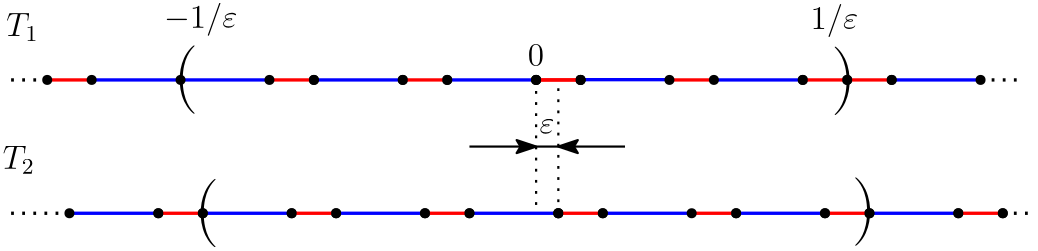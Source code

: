<?xml version="1.0"?>
<!DOCTYPE ipe SYSTEM "ipe.dtd">
<ipe version="70218" creator="Ipe 7.2.24">
<info created="D:20230311124108" modified="D:20230311185601"/>
<ipestyle name="basic">
<symbol name="arrow/arc(spx)">
<path stroke="sym-stroke" fill="sym-stroke" pen="sym-pen">
0 0 m
-1 0.333 l
-1 -0.333 l
h
</path>
</symbol>
<symbol name="arrow/farc(spx)">
<path stroke="sym-stroke" fill="white" pen="sym-pen">
0 0 m
-1 0.333 l
-1 -0.333 l
h
</path>
</symbol>
<symbol name="arrow/ptarc(spx)">
<path stroke="sym-stroke" fill="sym-stroke" pen="sym-pen">
0 0 m
-1 0.333 l
-0.8 0 l
-1 -0.333 l
h
</path>
</symbol>
<symbol name="arrow/fptarc(spx)">
<path stroke="sym-stroke" fill="white" pen="sym-pen">
0 0 m
-1 0.333 l
-0.8 0 l
-1 -0.333 l
h
</path>
</symbol>
<symbol name="mark/circle(sx)" transformations="translations">
<path fill="sym-stroke">
0.6 0 0 0.6 0 0 e
0.4 0 0 0.4 0 0 e
</path>
</symbol>
<symbol name="mark/disk(sx)" transformations="translations">
<path fill="sym-stroke">
0.6 0 0 0.6 0 0 e
</path>
</symbol>
<symbol name="mark/fdisk(sfx)" transformations="translations">
<group>
<path fill="sym-fill">
0.5 0 0 0.5 0 0 e
</path>
<path fill="sym-stroke" fillrule="eofill">
0.6 0 0 0.6 0 0 e
0.4 0 0 0.4 0 0 e
</path>
</group>
</symbol>
<symbol name="mark/box(sx)" transformations="translations">
<path fill="sym-stroke" fillrule="eofill">
-0.6 -0.6 m
0.6 -0.6 l
0.6 0.6 l
-0.6 0.6 l
h
-0.4 -0.4 m
0.4 -0.4 l
0.4 0.4 l
-0.4 0.4 l
h
</path>
</symbol>
<symbol name="mark/square(sx)" transformations="translations">
<path fill="sym-stroke">
-0.6 -0.6 m
0.6 -0.6 l
0.6 0.6 l
-0.6 0.6 l
h
</path>
</symbol>
<symbol name="mark/fsquare(sfx)" transformations="translations">
<group>
<path fill="sym-fill">
-0.5 -0.5 m
0.5 -0.5 l
0.5 0.5 l
-0.5 0.5 l
h
</path>
<path fill="sym-stroke" fillrule="eofill">
-0.6 -0.6 m
0.6 -0.6 l
0.6 0.6 l
-0.6 0.6 l
h
-0.4 -0.4 m
0.4 -0.4 l
0.4 0.4 l
-0.4 0.4 l
h
</path>
</group>
</symbol>
<symbol name="mark/cross(sx)" transformations="translations">
<group>
<path fill="sym-stroke">
-0.43 -0.57 m
0.57 0.43 l
0.43 0.57 l
-0.57 -0.43 l
h
</path>
<path fill="sym-stroke">
-0.43 0.57 m
0.57 -0.43 l
0.43 -0.57 l
-0.57 0.43 l
h
</path>
</group>
</symbol>
<symbol name="arrow/fnormal(spx)">
<path stroke="sym-stroke" fill="white" pen="sym-pen">
0 0 m
-1 0.333 l
-1 -0.333 l
h
</path>
</symbol>
<symbol name="arrow/pointed(spx)">
<path stroke="sym-stroke" fill="sym-stroke" pen="sym-pen">
0 0 m
-1 0.333 l
-0.8 0 l
-1 -0.333 l
h
</path>
</symbol>
<symbol name="arrow/fpointed(spx)">
<path stroke="sym-stroke" fill="white" pen="sym-pen">
0 0 m
-1 0.333 l
-0.8 0 l
-1 -0.333 l
h
</path>
</symbol>
<symbol name="arrow/linear(spx)">
<path stroke="sym-stroke" pen="sym-pen">
-1 0.333 m
0 0 l
-1 -0.333 l
</path>
</symbol>
<symbol name="arrow/fdouble(spx)">
<path stroke="sym-stroke" fill="white" pen="sym-pen">
0 0 m
-1 0.333 l
-1 -0.333 l
h
-1 0 m
-2 0.333 l
-2 -0.333 l
h
</path>
</symbol>
<symbol name="arrow/double(spx)">
<path stroke="sym-stroke" fill="sym-stroke" pen="sym-pen">
0 0 m
-1 0.333 l
-1 -0.333 l
h
-1 0 m
-2 0.333 l
-2 -0.333 l
h
</path>
</symbol>
<symbol name="arrow/mid-normal(spx)">
<path stroke="sym-stroke" fill="sym-stroke" pen="sym-pen">
0.5 0 m
-0.5 0.333 l
-0.5 -0.333 l
h
</path>
</symbol>
<symbol name="arrow/mid-fnormal(spx)">
<path stroke="sym-stroke" fill="white" pen="sym-pen">
0.5 0 m
-0.5 0.333 l
-0.5 -0.333 l
h
</path>
</symbol>
<symbol name="arrow/mid-pointed(spx)">
<path stroke="sym-stroke" fill="sym-stroke" pen="sym-pen">
0.5 0 m
-0.5 0.333 l
-0.3 0 l
-0.5 -0.333 l
h
</path>
</symbol>
<symbol name="arrow/mid-fpointed(spx)">
<path stroke="sym-stroke" fill="white" pen="sym-pen">
0.5 0 m
-0.5 0.333 l
-0.3 0 l
-0.5 -0.333 l
h
</path>
</symbol>
<symbol name="arrow/mid-double(spx)">
<path stroke="sym-stroke" fill="sym-stroke" pen="sym-pen">
1 0 m
0 0.333 l
0 -0.333 l
h
0 0 m
-1 0.333 l
-1 -0.333 l
h
</path>
</symbol>
<symbol name="arrow/mid-fdouble(spx)">
<path stroke="sym-stroke" fill="white" pen="sym-pen">
1 0 m
0 0.333 l
0 -0.333 l
h
0 0 m
-1 0.333 l
-1 -0.333 l
h
</path>
</symbol>
<anglesize name="22.5 deg" value="22.5"/>
<anglesize name="30 deg" value="30"/>
<anglesize name="45 deg" value="45"/>
<anglesize name="60 deg" value="60"/>
<anglesize name="90 deg" value="90"/>
<arrowsize name="large" value="10"/>
<arrowsize name="small" value="5"/>
<arrowsize name="tiny" value="3"/>
<color name="blue" value="0 0 1"/>
<color name="brown" value="0.647 0.165 0.165"/>
<color name="darkblue" value="0 0 0.545"/>
<color name="darkcyan" value="0 0.545 0.545"/>
<color name="darkgray" value="0.663"/>
<color name="darkgreen" value="0 0.392 0"/>
<color name="darkmagenta" value="0.545 0 0.545"/>
<color name="darkorange" value="1 0.549 0"/>
<color name="darkred" value="0.545 0 0"/>
<color name="gold" value="1 0.843 0"/>
<color name="gray" value="0.745"/>
<color name="green" value="0 1 0"/>
<color name="lightblue" value="0.678 0.847 0.902"/>
<color name="lightcyan" value="0.878 1 1"/>
<color name="lightgray" value="0.827"/>
<color name="lightgreen" value="0.565 0.933 0.565"/>
<color name="lightyellow" value="1 1 0.878"/>
<color name="navy" value="0 0 0.502"/>
<color name="orange" value="1 0.647 0"/>
<color name="pink" value="1 0.753 0.796"/>
<color name="purple" value="0.627 0.125 0.941"/>
<color name="red" value="1 0 0"/>
<color name="seagreen" value="0.18 0.545 0.341"/>
<color name="turquoise" value="0.251 0.878 0.816"/>
<color name="violet" value="0.933 0.51 0.933"/>
<color name="yellow" value="1 1 0"/>
<dashstyle name="dash dot dotted" value="[4 2 1 2 1 2] 0"/>
<dashstyle name="dash dotted" value="[4 2 1 2] 0"/>
<dashstyle name="dashed" value="[4] 0"/>
<dashstyle name="dotted" value="[1 3] 0"/>
<gridsize name="10 pts (~3.5 mm)" value="10"/>
<gridsize name="14 pts (~5 mm)" value="14"/>
<gridsize name="16 pts (~6 mm)" value="16"/>
<gridsize name="20 pts (~7 mm)" value="20"/>
<gridsize name="28 pts (~10 mm)" value="28"/>
<gridsize name="32 pts (~12 mm)" value="32"/>
<gridsize name="4 pts" value="4"/>
<gridsize name="56 pts (~20 mm)" value="56"/>
<gridsize name="8 pts (~3 mm)" value="8"/>
<opacity name="10%" value="0.1"/>
<opacity name="30%" value="0.3"/>
<opacity name="50%" value="0.5"/>
<opacity name="75%" value="0.75"/>
<pen name="fat" value="1.2"/>
<pen name="heavier" value="0.8"/>
<pen name="ultrafat" value="2"/>
<symbolsize name="large" value="5"/>
<symbolsize name="small" value="2"/>
<symbolsize name="tiny" value="1.1"/>
<textsize name="Huge" value="\Huge"/>
<textsize name="LARGE" value="\LARGE"/>
<textsize name="Large" value="\Large"/>
<textsize name="footnote" value="\footnotesize"/>
<textsize name="huge" value="\huge"/>
<textsize name="large" value="\large"/>
<textsize name="small" value="\small"/>
<textsize name="tiny" value="\tiny"/>
<textstyle name="center" begin="\begin{center}" end="\end{center}"/>
<textstyle name="item" begin="\begin{itemize}\item{}" end="\end{itemize}"/>
<textstyle name="itemize" begin="\begin{itemize}" end="\end{itemize}"/>
<tiling name="falling" angle="-60" step="4" width="1"/>
<tiling name="rising" angle="30" step="4" width="1"/>
</ipestyle>
<page>
<layer name="alpha"/>
<view layers="alpha" active="alpha"/>
<path layer="alpha" matrix="1 0 0 1 32 0" stroke="blue" pen="fat">
128 704 m
160 704 l
</path>
<path matrix="1 0 0 1 16 0" stroke="blue" pen="fat">
192 704 m
224 704 l
</path>
<path matrix="1 0 0 1 0 0.0802988" stroke="blue" pen="fat">
256 704 m
288 704 l
</path>
<path matrix="1 0 0 1 -16 0" stroke="blue" pen="fat">
320 704 m
352 704 l
</path>
<path matrix="1 0 0 1 -112 0" stroke="blue" pen="fat">
480 704 m
512 704 l
</path>
<use matrix="1 0 0 1 -32 0" name="mark/disk(sx)" pos="192 704" size="normal" stroke="black"/>
<use matrix="1 0 0 1 -32 0" name="mark/disk(sx)" pos="224 704" size="normal" stroke="black"/>
<use matrix="1 0 0 1 -48 0" name="mark/disk(sx)" pos="256 704" size="normal" stroke="black"/>
<use matrix="1 0 0 1 -48 0" name="mark/disk(sx)" pos="288 704" size="normal" stroke="black"/>
<use matrix="1 0 0 1 -64 0" name="mark/disk(sx)" pos="320 704" size="normal" stroke="black"/>
<use matrix="1 0 0 1 -112 0" name="mark/disk(sx)" pos="352 704" size="normal" stroke="black"/>
<use matrix="1 0 0 1 -128 0" name="mark/disk(sx)" pos="384 704" size="normal" stroke="black"/>
<use matrix="1 0 0 1 -80 0" name="mark/disk(sx)" pos="416 704" size="normal" stroke="black"/>
<use matrix="1 0 0 1 -96 0" name="mark/disk(sx)" pos="448 704" size="normal" stroke="black"/>
<use matrix="1 0 0 1 -112 0" name="mark/disk(sx)" pos="480 704" size="normal" stroke="black"/>
<use matrix="1 0 0 1 -112 0" name="mark/disk(sx)" pos="512 704" size="normal" stroke="black"/>
<path matrix="1 0 0 1 55.9331 -48" stroke="blue" pen="fat">
64 704 m
96 704 l
</path>
<path matrix="1 0 0 1 40 -48" stroke="blue" pen="fat">
128 704 m
160 704 l
</path>
<path matrix="1 0 0 1 24 -48" stroke="blue" pen="fat">
192 704 m
224 704 l
</path>
<path matrix="1 0 0 1 8 -48" stroke="blue" pen="fat">
256 704 m
288 704 l
</path>
<path matrix="1 0 0 1 -8 -48" stroke="blue" pen="fat">
320 704 m
352 704 l
</path>
<path matrix="1 0 0 1 -88 -48" stroke="blue" pen="fat">
448 704 m
480 704 l
</path>
<path matrix="1 0 0 1 8 -48" stroke="blue" pen="fat">
96 704 m
64 704 l
</path>
<use matrix="1 0 0 1 8 -48" name="mark/disk(sx)" pos="64 704" size="normal" stroke="black"/>
<use matrix="1 0 0 1 8 -48" name="mark/disk(sx)" pos="96 704" size="normal" stroke="black"/>
<use matrix="1 0 0 1 -8 -48" name="mark/disk(sx)" pos="128 704" size="normal" stroke="black"/>
<use matrix="1 0 0 1 -8 -48" name="mark/disk(sx)" pos="160 704" size="normal" stroke="black"/>
<use matrix="1 0 0 1 -24 -48" name="mark/disk(sx)" pos="192 704" size="normal" stroke="black"/>
<use matrix="1 0 0 1 -24 -48" name="mark/disk(sx)" pos="224 704" size="normal" stroke="black"/>
<use matrix="1 0 0 1 -40 -48" name="mark/disk(sx)" pos="256 704" size="normal" stroke="black"/>
<use matrix="1 0 0 1 -40 -48" name="mark/disk(sx)" pos="288 704" size="normal" stroke="black"/>
<use matrix="1 0 0 1 -56 -48" name="mark/disk(sx)" pos="320 704" size="normal" stroke="black"/>
<use matrix="1 0 0 1 -104 -48" name="mark/disk(sx)" pos="352 704" size="normal" stroke="black"/>
<use matrix="1 0 0 1 -72 -48" name="mark/disk(sx)" pos="384 704" size="normal" stroke="black"/>
<use matrix="1 0 0 1 -72 -48" name="mark/disk(sx)" pos="416 704" size="normal" stroke="black"/>
<use matrix="1 0 0 1 -88 -48" name="mark/disk(sx)" pos="448 704" size="normal" stroke="black"/>
<use matrix="1 0 0 1 -88 -48" name="mark/disk(sx)" pos="480 704" size="normal" stroke="black"/>
<use matrix="1 0 0 1 -104 -48" name="mark/disk(sx)" pos="512 704" size="normal" stroke="black"/>
<text matrix="1 0 0 1 -51.4177 -4.44319" transformations="translations" pos="288.427 713.434" stroke="black" type="label" width="5.853" height="7.704" depth="0" valign="baseline" size="large" style="math">0</text>
<path matrix="1 0 0 1 -112 0" stroke="black" dash="dotted" pen="fat">
512 704 m
528 704 l
</path>
<text matrix="1 0 0 1 -54.8132 -3.40833" transformations="translations" pos="296 688" stroke="black" type="label" width="5.478" height="5.147" depth="0" valign="baseline" size="large" style="math">\varepsilon</text>
<text matrix="1 0 0 1 -48.9158 -54.1796" transformations="translations" pos="158.364 752.099" stroke="black" type="label" width="8.778" height="18.564" depth="6.18" valign="baseline" size="Huge" style="math">(</text>
<text matrix="1 0 0 1 -6.4613 -28.0116" transformations="translations" pos="352.796 725.487" stroke="black" type="label" width="8.778" height="18.564" depth="6.18" valign="baseline" size="Huge" style="math">)</text>
<text matrix="1 0 0 1 -26.8441 -6.39669" transformations="translations" pos="143.855 656.3" stroke="black" type="label" width="8.778" height="18.564" depth="6.18" valign="baseline" size="Huge" style="math">(</text>
<text matrix="1 0 0 1 -109.519 -6.60785" transformations="translations" pos="463.273 657.074" stroke="black" type="label" width="8.778" height="18.564" depth="6.18" valign="baseline" size="Huge" style="math">)</text>
<text matrix="1 0 0 1 -104.464 -6.76984" transformations="translations" pos="443.276 729.093" stroke="black" type="label" width="17.184" height="8.965" depth="2.99" valign="baseline" size="large" style="math">1/\varepsilon</text>
<text matrix="1 0 0 1 -23.8751 -1.99753" transformations="translations" pos="129.915 724.802" stroke="black" type="label" width="26.482" height="8.965" depth="2.99" valign="baseline" size="large" style="math">-1/\varepsilon</text>
<text matrix="1 0 0 1 -30.7153 -0.225152" transformations="translations" pos="80 720" stroke="black" type="label" width="11.593" height="8.173" depth="1.79" valign="baseline" size="large" style="math">T_1</text>
<text matrix="1 0 0 1 -32 0" transformations="translations" pos="80 672" stroke="black" type="label" width="11.593" height="8.173" depth="1.79" valign="baseline" size="large" style="math">T_2</text>
<path stroke="red" pen="fat">
144 704 m
160 704 l
</path>
<path stroke="red" pen="fat">
192 704 m
208 704 l
</path>
<path stroke="red" pen="fat">
240 704 m
256 704 l
</path>
<path matrix="1 0 0 1 -48 0" stroke="red" pen="fat">
288 704 m
304 704 l
</path>
<path stroke="red" pen="fat">
336 704 m
352 704 l
</path>
<path stroke="red" pen="fat">
352 704 m
368 704 l
</path>
<path matrix="1 0 0 1 -8 0" stroke="red" pen="fat">
112 656 m
128 656 l
</path>
<path matrix="1 0 0 1 -8 0" stroke="red" pen="fat">
160 656 m
176 656 l
</path>
<path matrix="1 0 0 1 -8 0" stroke="red" pen="fat">
208 656 m
224 656 l
</path>
<path matrix="1 0 0 1 -8 0" stroke="red" pen="fat">
256 656 m
272 656 l
</path>
<path matrix="1 0 0 1 -8 0" stroke="red" pen="fat">
304 656 m
320 656 l
</path>
<path matrix="1 0 0 1 -8 0" stroke="red" pen="fat">
352 656 m
368 656 l
</path>
<path matrix="1 0 0 1 -8 0" stroke="red" pen="fat">
400 656 m
416 656 l
</path>
<path stroke="black" dash="dotted" pen="fat">
408 656 m
420 656 l
</path>
<path stroke="black" dash="dotted" pen="fat">
72 656 m
48 656 l
</path>
<path stroke="red" pen="fat">
288 704 m
304 704 l
</path>
<path stroke="black" dash="dotted" pen="heavier">
240 704 m
240 656 l
</path>
<path stroke="black" dash="dotted" pen="heavier">
248 656 m
248 704 l
</path>
<path stroke="black" pen="heavier" arrow="pointed/normal">
216 680 m
240 680 l
</path>
<path stroke="black" pen="heavier" arrow="pointed/normal">
272 680 m
248 680 l
</path>
<path stroke="black" pen="heavier">
240 680 m
248 680 l
</path>
<use name="mark/disk(sx)" pos="288 704" size="normal" stroke="black"/>
<use name="mark/disk(sx)" pos="304 704" size="normal" stroke="black"/>
<use name="mark/disk(sx)" pos="336 704" size="normal" stroke="black"/>
<use name="mark/disk(sx)" pos="352 704" size="normal" stroke="black"/>
<use name="mark/disk(sx)" pos="368 704" size="normal" stroke="black"/>
<use name="mark/disk(sx)" pos="256 704" size="normal" stroke="black"/>
<use name="mark/disk(sx)" pos="240 704" size="normal" stroke="black"/>
<use name="mark/disk(sx)" pos="208 704" size="normal" stroke="black"/>
<use name="mark/disk(sx)" pos="192 704" size="normal" stroke="black"/>
<use name="mark/disk(sx)" pos="160 704" size="normal" stroke="black"/>
<use name="mark/disk(sx)" pos="104 656" size="normal" stroke="black"/>
<use name="mark/disk(sx)" pos="120 656" size="normal" stroke="black"/>
<use name="mark/disk(sx)" pos="152 656" size="normal" stroke="black"/>
<use name="mark/disk(sx)" pos="168 656" size="normal" stroke="black"/>
<use name="mark/disk(sx)" pos="200 656" size="normal" stroke="black"/>
<use name="mark/disk(sx)" pos="216 656" size="normal" stroke="black"/>
<use name="mark/disk(sx)" pos="248 656" size="normal" stroke="black"/>
<use name="mark/disk(sx)" pos="264 656" size="normal" stroke="black"/>
<use name="mark/disk(sx)" pos="296 656" size="normal" stroke="black"/>
<use name="mark/disk(sx)" pos="312 656" size="normal" stroke="black"/>
<use name="mark/disk(sx)" pos="344 656" size="normal" stroke="black"/>
<use name="mark/disk(sx)" pos="360 656" size="normal" stroke="black"/>
<use name="mark/disk(sx)" pos="392 656" size="normal" stroke="black"/>
<use name="mark/disk(sx)" pos="408 656" size="normal" stroke="black"/>
<path stroke="blue" pen="fat">
144 704 m
112 704 l
112 704 l
</path>
<path stroke="blue" pen="fat">
112 704 m
80 704 l
</path>
<path stroke="red" pen="fat">
80 704 m
64 704 l
</path>
<use name="mark/disk(sx)" pos="64 704" size="normal" stroke="black"/>
<use name="mark/disk(sx)" pos="80 704" size="normal" stroke="black"/>
<use name="mark/disk(sx)" pos="112 704" size="normal" stroke="black"/>
<use name="mark/disk(sx)" pos="144 704" size="normal" stroke="black"/>
<path stroke="black" dash="dotted" pen="fat">
64 704 m
48 704 l
</path>
</page>
</ipe>
